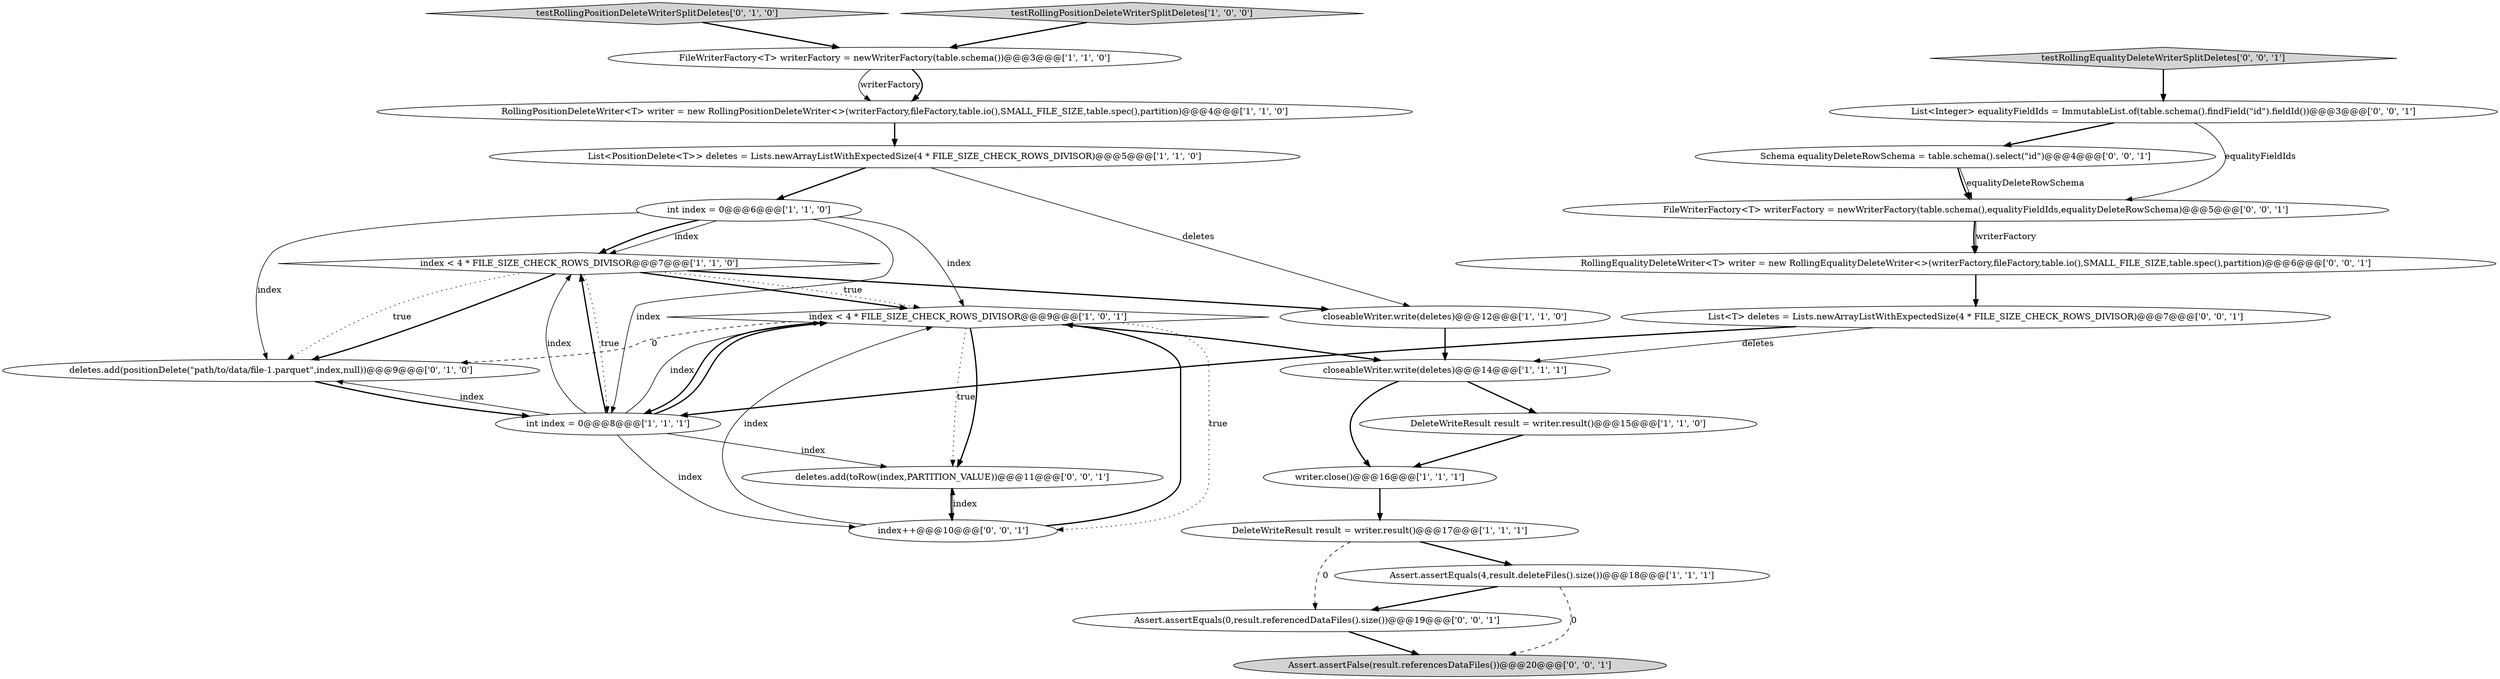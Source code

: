 digraph {
15 [style = filled, label = "testRollingPositionDeleteWriterSplitDeletes['0', '1', '0']", fillcolor = lightgray, shape = diamond image = "AAA0AAABBB2BBB"];
3 [style = filled, label = "DeleteWriteResult result = writer.result()@@@15@@@['1', '1', '0']", fillcolor = white, shape = ellipse image = "AAA0AAABBB1BBB"];
5 [style = filled, label = "index < 4 * FILE_SIZE_CHECK_ROWS_DIVISOR@@@7@@@['1', '1', '0']", fillcolor = white, shape = diamond image = "AAA0AAABBB1BBB"];
2 [style = filled, label = "index < 4 * FILE_SIZE_CHECK_ROWS_DIVISOR@@@9@@@['1', '0', '1']", fillcolor = white, shape = diamond image = "AAA0AAABBB1BBB"];
17 [style = filled, label = "List<T> deletes = Lists.newArrayListWithExpectedSize(4 * FILE_SIZE_CHECK_ROWS_DIVISOR)@@@7@@@['0', '0', '1']", fillcolor = white, shape = ellipse image = "AAA0AAABBB3BBB"];
0 [style = filled, label = "testRollingPositionDeleteWriterSplitDeletes['1', '0', '0']", fillcolor = lightgray, shape = diamond image = "AAA0AAABBB1BBB"];
21 [style = filled, label = "deletes.add(toRow(index,PARTITION_VALUE))@@@11@@@['0', '0', '1']", fillcolor = white, shape = ellipse image = "AAA0AAABBB3BBB"];
6 [style = filled, label = "closeableWriter.write(deletes)@@@12@@@['1', '1', '0']", fillcolor = white, shape = ellipse image = "AAA0AAABBB1BBB"];
25 [style = filled, label = "Schema equalityDeleteRowSchema = table.schema().select(\"id\")@@@4@@@['0', '0', '1']", fillcolor = white, shape = ellipse image = "AAA0AAABBB3BBB"];
14 [style = filled, label = "deletes.add(positionDelete(\"path/to/data/file-1.parquet\",index,null))@@@9@@@['0', '1', '0']", fillcolor = white, shape = ellipse image = "AAA1AAABBB2BBB"];
13 [style = filled, label = "RollingPositionDeleteWriter<T> writer = new RollingPositionDeleteWriter<>(writerFactory,fileFactory,table.io(),SMALL_FILE_SIZE,table.spec(),partition)@@@4@@@['1', '1', '0']", fillcolor = white, shape = ellipse image = "AAA0AAABBB1BBB"];
10 [style = filled, label = "int index = 0@@@8@@@['1', '1', '1']", fillcolor = white, shape = ellipse image = "AAA0AAABBB1BBB"];
19 [style = filled, label = "Assert.assertEquals(0,result.referencedDataFiles().size())@@@19@@@['0', '0', '1']", fillcolor = white, shape = ellipse image = "AAA0AAABBB3BBB"];
23 [style = filled, label = "testRollingEqualityDeleteWriterSplitDeletes['0', '0', '1']", fillcolor = lightgray, shape = diamond image = "AAA0AAABBB3BBB"];
24 [style = filled, label = "FileWriterFactory<T> writerFactory = newWriterFactory(table.schema(),equalityFieldIds,equalityDeleteRowSchema)@@@5@@@['0', '0', '1']", fillcolor = white, shape = ellipse image = "AAA0AAABBB3BBB"];
11 [style = filled, label = "writer.close()@@@16@@@['1', '1', '1']", fillcolor = white, shape = ellipse image = "AAA0AAABBB1BBB"];
18 [style = filled, label = "Assert.assertFalse(result.referencesDataFiles())@@@20@@@['0', '0', '1']", fillcolor = lightgray, shape = ellipse image = "AAA0AAABBB3BBB"];
4 [style = filled, label = "DeleteWriteResult result = writer.result()@@@17@@@['1', '1', '1']", fillcolor = white, shape = ellipse image = "AAA0AAABBB1BBB"];
8 [style = filled, label = "Assert.assertEquals(4,result.deleteFiles().size())@@@18@@@['1', '1', '1']", fillcolor = white, shape = ellipse image = "AAA0AAABBB1BBB"];
20 [style = filled, label = "index++@@@10@@@['0', '0', '1']", fillcolor = white, shape = ellipse image = "AAA0AAABBB3BBB"];
1 [style = filled, label = "FileWriterFactory<T> writerFactory = newWriterFactory(table.schema())@@@3@@@['1', '1', '0']", fillcolor = white, shape = ellipse image = "AAA0AAABBB1BBB"];
9 [style = filled, label = "int index = 0@@@6@@@['1', '1', '0']", fillcolor = white, shape = ellipse image = "AAA0AAABBB1BBB"];
16 [style = filled, label = "RollingEqualityDeleteWriter<T> writer = new RollingEqualityDeleteWriter<>(writerFactory,fileFactory,table.io(),SMALL_FILE_SIZE,table.spec(),partition)@@@6@@@['0', '0', '1']", fillcolor = white, shape = ellipse image = "AAA0AAABBB3BBB"];
22 [style = filled, label = "List<Integer> equalityFieldIds = ImmutableList.of(table.schema().findField(\"id\").fieldId())@@@3@@@['0', '0', '1']", fillcolor = white, shape = ellipse image = "AAA0AAABBB3BBB"];
7 [style = filled, label = "closeableWriter.write(deletes)@@@14@@@['1', '1', '1']", fillcolor = white, shape = ellipse image = "AAA0AAABBB1BBB"];
12 [style = filled, label = "List<PositionDelete<T>> deletes = Lists.newArrayListWithExpectedSize(4 * FILE_SIZE_CHECK_ROWS_DIVISOR)@@@5@@@['1', '1', '0']", fillcolor = white, shape = ellipse image = "AAA0AAABBB1BBB"];
5->2 [style = bold, label=""];
10->21 [style = solid, label="index"];
23->22 [style = bold, label=""];
5->14 [style = bold, label=""];
5->14 [style = dotted, label="true"];
11->4 [style = bold, label=""];
1->13 [style = solid, label="writerFactory"];
3->11 [style = bold, label=""];
15->1 [style = bold, label=""];
10->2 [style = bold, label=""];
5->10 [style = dotted, label="true"];
8->18 [style = dashed, label="0"];
25->24 [style = solid, label="equalityDeleteRowSchema"];
22->24 [style = solid, label="equalityFieldIds"];
2->7 [style = bold, label=""];
24->16 [style = solid, label="writerFactory"];
9->5 [style = solid, label="index"];
20->2 [style = solid, label="index"];
25->24 [style = bold, label=""];
17->7 [style = solid, label="deletes"];
9->2 [style = solid, label="index"];
2->20 [style = dotted, label="true"];
10->5 [style = solid, label="index"];
2->10 [style = bold, label=""];
4->8 [style = bold, label=""];
10->20 [style = solid, label="index"];
7->11 [style = bold, label=""];
0->1 [style = bold, label=""];
10->2 [style = solid, label="index"];
2->21 [style = dotted, label="true"];
2->21 [style = bold, label=""];
7->3 [style = bold, label=""];
12->9 [style = bold, label=""];
9->14 [style = solid, label="index"];
13->12 [style = bold, label=""];
21->20 [style = bold, label=""];
2->14 [style = dashed, label="0"];
22->25 [style = bold, label=""];
24->16 [style = bold, label=""];
12->6 [style = solid, label="deletes"];
16->17 [style = bold, label=""];
10->14 [style = solid, label="index"];
20->2 [style = bold, label=""];
4->19 [style = dashed, label="0"];
6->7 [style = bold, label=""];
14->10 [style = bold, label=""];
9->5 [style = bold, label=""];
9->10 [style = solid, label="index"];
19->18 [style = bold, label=""];
10->5 [style = bold, label=""];
17->10 [style = bold, label=""];
20->21 [style = solid, label="index"];
5->6 [style = bold, label=""];
5->2 [style = dotted, label="true"];
8->19 [style = bold, label=""];
1->13 [style = bold, label=""];
}
